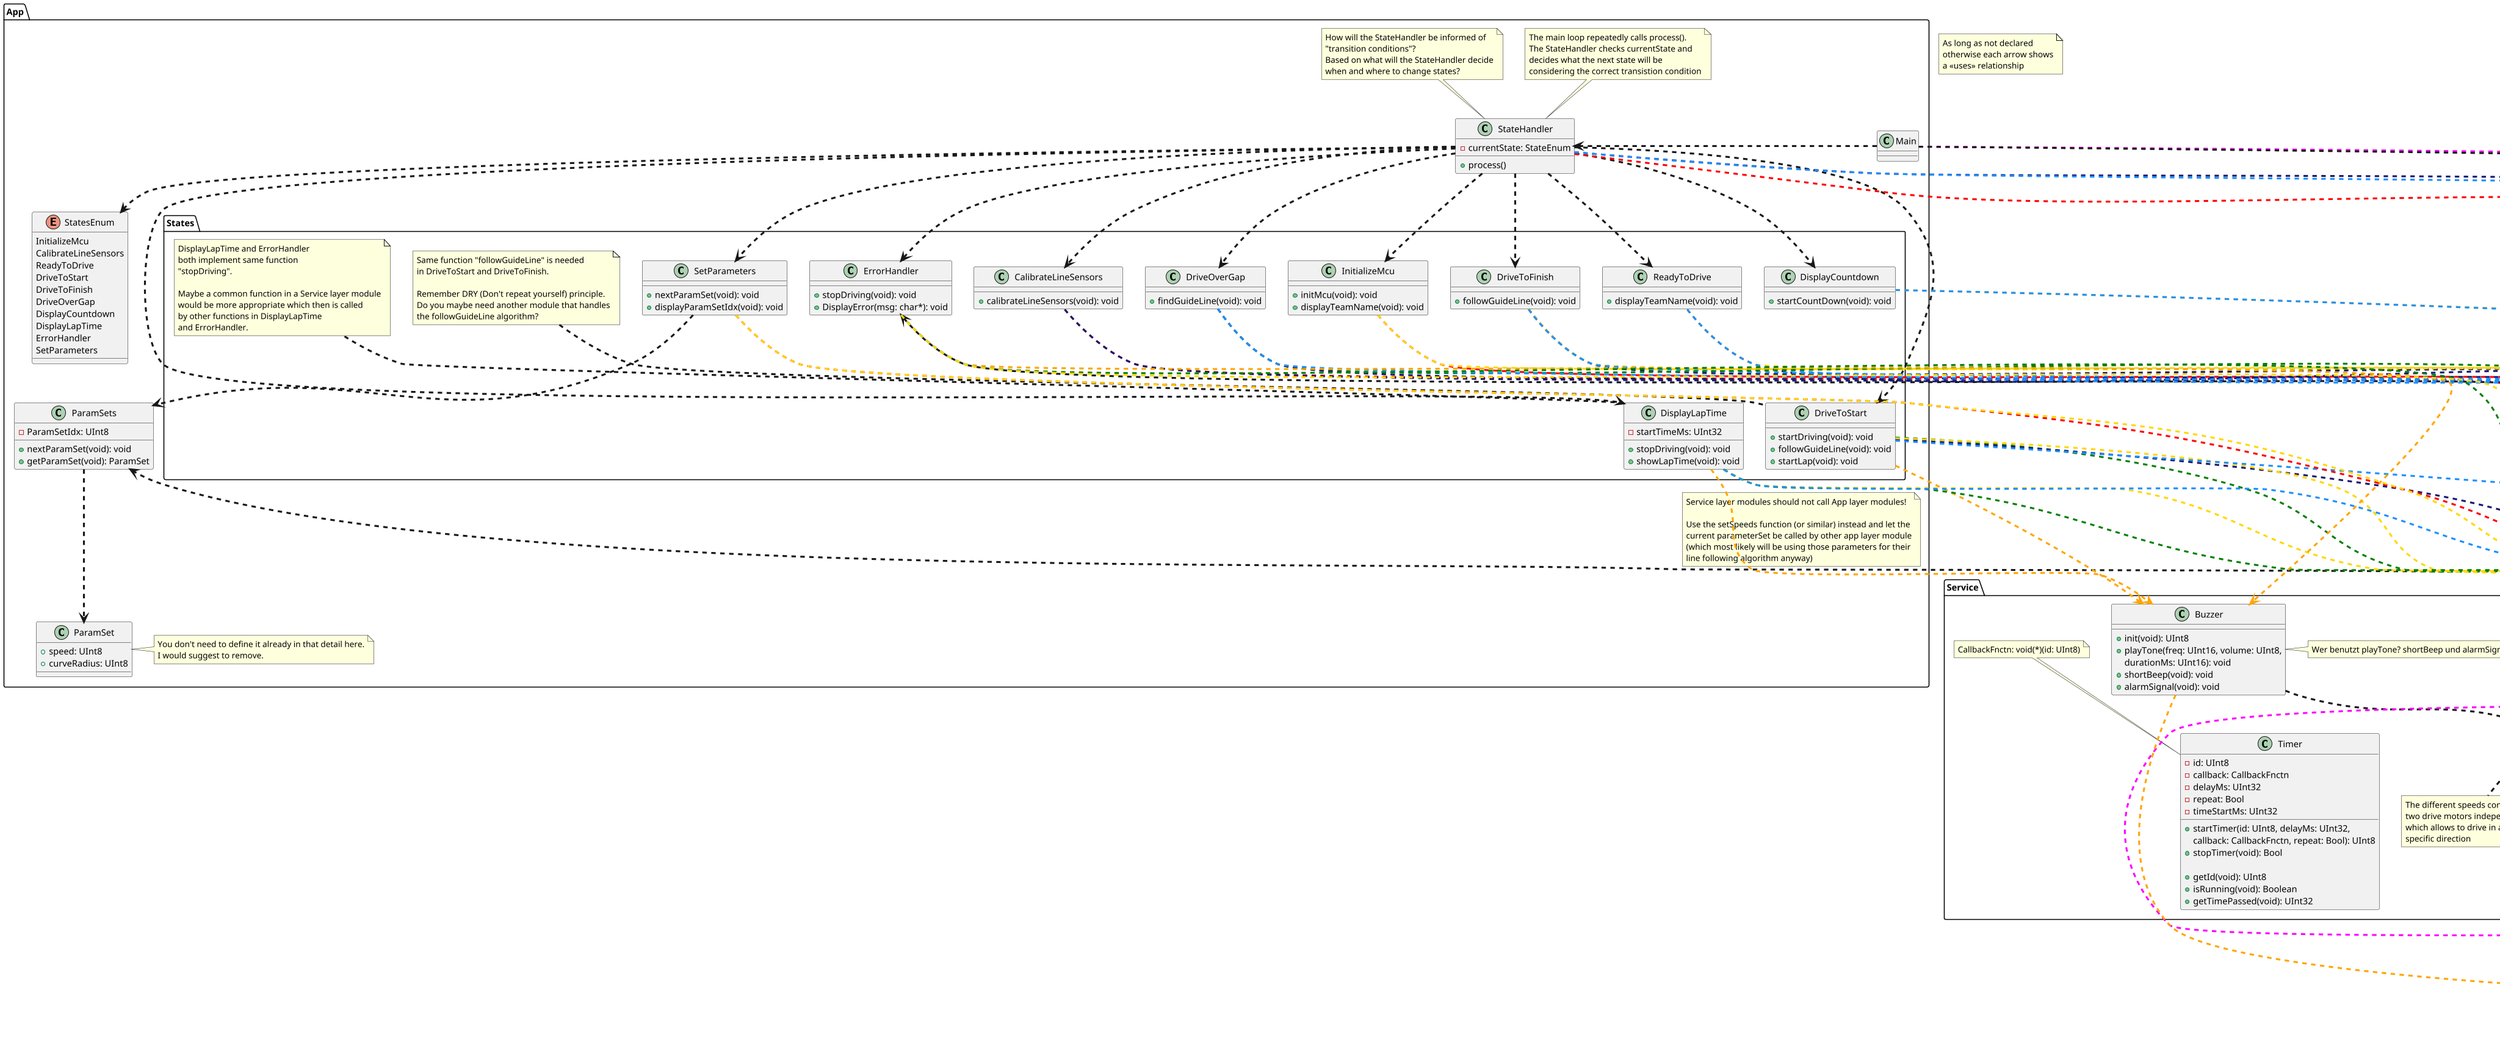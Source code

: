 @startuml Classes

skinparam dpi 100
skinparam arrowThickness 3

package App {
    enum StatesEnum {
        InitializeMcu
        CalibrateLineSensors
        ReadyToDrive
        DriveToStart
        DriveToFinish
        DriveOverGap
        DisplayCountdown
        DisplayLapTime
        ErrorHandler
        SetParameters
    }


    class Main { 
    }

    class ParamSet {
        +speed: UInt8
        +curveRadius: UInt8
    }
    note right of ParamSet
        You don't need to define it already in that detail here.
        I would suggest to remove.
    end note

    class ParamSets {
        -ParamSetIdx: UInt8
        +nextParamSet(void): void
        +getParamSet(void): ParamSet
    }

    ParamSets ..> ParamSet

    class StateHandler {
        -currentState: StateEnum
        +process()
    }
    note top of StateHandler
        The main loop repeatedly calls process().
        The StateHandler checks currentState and
        decides what the next state will be
        considering the correct transistion condition
    end note
    note top of StateHandler
        How will the StateHandler be informed of
        "transition conditions"?
        Based on what will the StateHandler decide
        when and where to change states?
    end note

    StateHandler ..> StatesEnum

    package States {

        StateHandler ..> InitializeMcu
        StateHandler ..> CalibrateLineSensors
        StateHandler ..> ReadyToDrive
        StateHandler ..> DriveToStart
        StateHandler ..> DriveToFinish
        StateHandler ..> DriveOverGap
        StateHandler ..> DisplayCountdown
        StateHandler ..> DisplayLapTime
        StateHandler ..> ErrorHandler
        StateHandler ..> SetParameters

        class InitializeMcu {
            +initMcu(void): void
            +displayTeamName(void): void
        }

        class CalibrateLineSensors {
            +calibrateLineSensors(void): void
        }

        class ReadyToDrive {
            +displayTeamName(void): void
        }

        class DriveToStart {
            +startDriving(void): void
            +followGuideLine(void): void
            +startLap(void): void
        }
        note top of DriveToStart
            Same function "followGuideLine" is needed
            in DriveToStart and DriveToFinish.

            Remember DRY (Don't repeat yourself) principle.
            Do you maybe need another module that handles
            the followGuideLine algorithm?
        end note

        class DriveToFinish {
            +followGuideLine(void): void
        }

        class DriveOverGap {
            +findGuideLine(void): void
        }

        class DisplayCountdown {
            +startCountDown(void): void
        }

        class DisplayLapTime {
            -startTimeMs: UInt32
            +stopDriving(void): void
            +showLapTime(void): void
        }
        note top of DisplayLapTime
            DisplayLapTime and ErrorHandler
            both implement same function
            "stopDriving".

            Maybe a common function in a Service layer module
            would be more appropriate which then is called
            by other functions in DisplayLapTime
            and ErrorHandler.
        end note

        class ErrorHandler {
            +stopDriving(void): void
            +DisplayError(msg: char*): void
        }

        class SetParameters {
            +nextParamSet(void): void
            +displayParamSetIdx(void): void

        }

    }

    Main .left.> StateHandler
}

SetParameters ..> ParamSets

class SystemErrorHandler {
    +HandleError(msg: char*): void    
}
note bottom of SystemErrorHandler
    Handles system errors
    that do not directly
    arise from state errors 
end note
note top of SystemErrorHandler
    Why not always use this module instead of
    additionally having the ErrorHandler module?

    Remember DRY (Don't repeat yourself) and
    SRP (Single responsibility principle).
end note

SystemErrorHandler ..> ErrorHandler

package Service {
    'As far as we know ServiceInit does not need any parameters and doesn't provide a return value
    class ServiceInit {
        +init(void): UInt8
    }
    note right of ServiceInit
        This is the init class of the package.
        It calls every init method of all
        the other classes in this package
    end note

    class OledDisplay {
        +init(void): UInt8
        +clearScreen(void): void
        +printText(col: UInt8, row: UInt8, text: char*): void
        +setBackLight(value: Bool): void
    }

    class Buttons {
        +init(void): UInt8
        +isPressed(buttonNo: UInt8): Bool
    }

    class LineSensors {
        -threshold: UInt16
        +init(void): UInt8
        +calibrate(void): void
        +isLineDetected(sensorNo: UInt8): Bool
    }

    class DriveMotors {
        +init(void): UInt8
        +setSpeeds(speedLeft: Int16, 
        speedRight: Int16): void
    }
    note bottom of DriveMotors
        The different speeds control the
        two drive motors independently
        which allows to drive in a
        specific direction
    end note

    class Buzzer {
        +init(void): UInt8
        +playTone(freq: UInt16, volume: UInt8,
        durationMs: UInt16): void
        +shortBeep(void): void
        +alarmSignal(void): void
    }
    note right: Wer benutzt playTone? shortBeep und alarmSignal sind doch alle spezifizierten Töne

    class Timer {
        -id: UInt8
        -callback: CallbackFnctn
        -delayMs: UInt32
        -repeat: Bool
        -timeStartMs: UInt32
        +startTimer(id: UInt8, delayMs: UInt32,
         callback: CallbackFnctn, repeat: Bool): UInt8
        +stopTimer(void): Bool

        +getId(void): UInt8
        +isRunning(void): Boolean
        +getTimePassed(void): UInt32
    }
    note top of Timer
        CallbackFnctn: void(*)(id: UInt8)
    end note

    class Timers {
        -TimerList: ArrayList<Timer>
        +init(void): UInt8
        +addTimer(delayMs: UInt32,
        callback: CallbackFnctn, repeat: Bool): UInt8
        +deleteTimer(id: UInt8): Bool
        +isRunning(id: UInt8): Boolean
    }
    note right: die Aufteilung zwischen Timers und Timer ist mir nicht ganz klar. wenn addTimer schon delay, callback und repeat definiert hat, warum wird es dann beim starten erneut benötigt? Warum hat startTimer eine id aber StopTimer nicht?
}


Buzzer ..> Timers
DriveMotors ..> ParamSets
note on link
    Service layer modules should not call App layer modules!

    Use the setSpeeds function (or similar) instead and let the
    current parameterSet be called by other app layer module
    (which most likely will be using those parameters for their
    line following algorithm anyway)
end note

StateHandler .[#Red].> Buttons
StateHandler .[#MidnightBlue].> LineSensors
StateHandler .[#DodgerBlue].> Timers






Main .[#Fuchsia].> ServiceInit

'ParamSets .[#DarkMagenta].> EepromIo

InitializeMcu .[#Red].> Buttons
InitializeMcu .[#Gold].> OledDisplay

CalibrateLineSensors .[#Red].> Buttons
note right
    Warum die Verbindung zu buttons?

    Wer überwacht den Button-Zustand und macht etwas damit?
    Siehe Zustandsdiagramm.
end note
CalibrateLineSensors .[#MidnightBlue].> LineSensors

ReadyToDrive .[#MidnightBlue].> LineSensors
ReadyToDrive .[#Gold].> OledDisplay
ReadyToDrive .[#DodgerBlue].> Timers
note right
    Warum die Beziehung zu LineSensor und Timer? 
    Der UseCase enthält nur displayTeamName. 
    Bitte alle Verbindungen noch einmal auf notwendigkeit 
    prüfen, hier kann denke ich viel vereinfacht werden.

    Was ist mit Buttons?


    Allgemeine Anmerkung:
    Die notwendigen Module zeigen sich im Zustandsdiagram.
    Benötigt wird nur das was intern im State notwendig ist
    und wenn events beim herausgehen (also Button-States)
    notwendig sind.
end note

DriveToStart .[#Orange].> Buzzer
DriveToStart .[#Green].> DriveMotors
DriveToStart .[#MidnightBlue].> LineSensors
DriveToStart .[#Gold].> OledDisplay
DriveToStart .[#DodgerBlue].> Timers

DriveToFinish .[#Green].> DriveMotors
DriveToFinish .[#MidnightBlue].> LineSensors
DriveToFinish .[#Gold].> OledDisplay
DriveToFinish .[#DodgerBlue].> Timers

DriveOverGap .[#Green].> DriveMotors
DriveOverGap .[#MidnightBlue].> LineSensors
DriveOverGap .[#DodgerBlue].> Timers

DisplayCountdown .[#Gold].> OledDisplay
DisplayCountdown .[#DodgerBlue].> Timers

DisplayLapTime .[#Green].> DriveMotors
DisplayLapTime .[#Gold].> OledDisplay
DisplayLapTime .[#DodgerBlue].> Timers
DisplayLapTime .[#Orange].> Buzzer

ErrorHandler .[#Orange].> Buzzer
ErrorHandler .[#Green].> DriveMotors
ErrorHandler .[#Gold].> OledDisplay

SetParameters .[#Red].> Buttons
SetParameters .[#Gold].> OledDisplay




package Hal {
    'We do not have any information how the provided HalInit will work and imagine that there are no parameters needed and there is no return value given
    class HalInit {
        +init(void): UInt8
    }
    note right of HalInit
        This is the init class of the package.
        It calls every init method of all
        the other classes in this package
    end note

    class Gpio {
        +init(void): UInt8
        +setDigital(pinNo: UInt8, state: Bool)
        +getDigital(pinNo: UInt8): Bool
        +getAnalog(pinNo: UInt8): UInt16
    }

    class Pwm {
        +init(void): UInt8
        +enable(pinNo: UInt8): void
        +disable(pinNo: UInt8): void
        +setPwm(pinNo: UInt8, duty: UInt8)
    }
    note right of Pwm::"setPwm"
        duty cycle ranges from 0 (0%) to 255 (100%)
    end note

    class TickTimer {
        +init(void): UInt8
        +getTickCount(void): UInt32
    }

}

/'
used colors
    [#Red]
    [#Orange]
    [#Gold]
    [#Green]
    [#DodgerBlue]
    [#MidnightBlue]
    [#DarkMagenta]
    [#Fuchsia]
'/

SystemErrorHandler .[#Gray].> Gpio

ServiceInit .[#Fuchsia].> HalInit

OledDisplay .[#Gold].> Gpio

Buttons .[#Red].> Gpio

Timers .[#DodgerBlue].> TickTimer

LineSensors .[#MidnightBlue].> Gpio

DriveMotors .[#Green].> Pwm

Buzzer .[#Orange].> Pwm



note as N1
    As long as not declared
    otherwise each arrow shows
    a <<uses>> relationship
end note



Main ..> SystemErrorHandler
ServiceInit ..> SystemErrorHandler
HalInit ..> SystemErrorHandler

@enduml